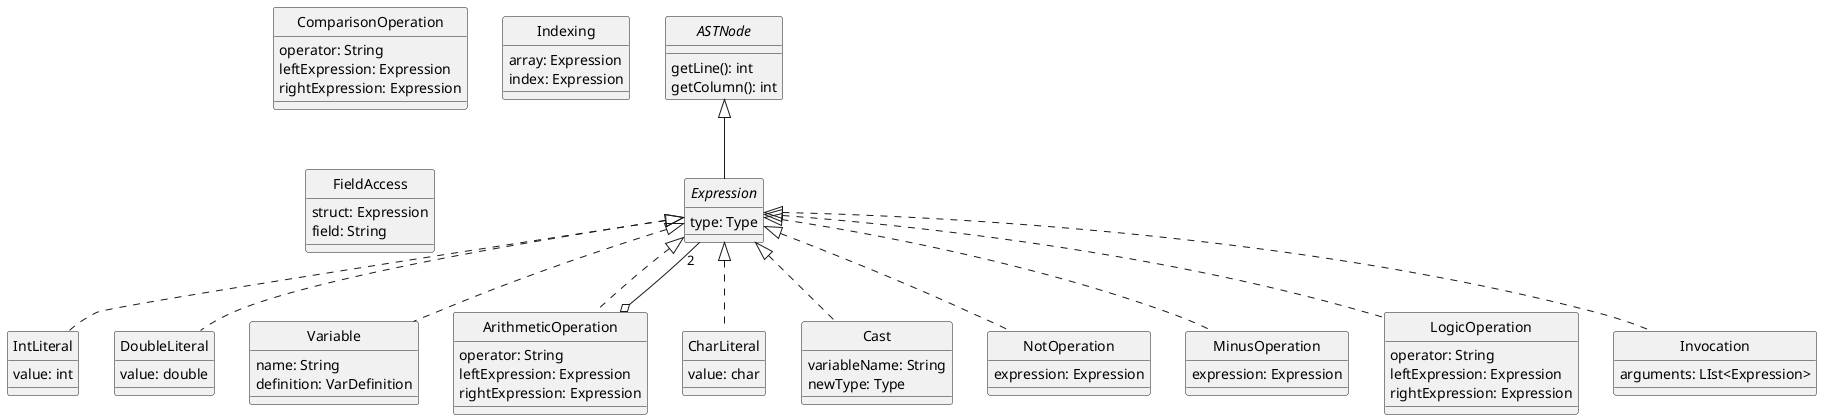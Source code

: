 @startuml Expressions
skinparam style strictuml
skinparam monochrome true


interface ASTNode {
    getLine(): int
    getColumn(): int
}

interface Expression {
    type: Type
}

class IntLiteral {
    value: int
}

class DoubleLiteral {
    value: double
}

class Variable {
    name: String
    definition: VarDefinition
}

class ArithmeticOperation {
    operator: String
    leftExpression: Expression
    rightExpression: Expression
}

class CharLiteral {
    value: char
}

' La conversión explícita a tipos simples se podrá realizar usando la palabra clave as
class Cast {
    variableName: String
    newType: Type   /'Tiene que ser de tipo simple'/
}

class NotOperation {
    ' No necesita especificar el operador
    expression: Expression
}

class MinusOperation {
    ' No necesita especificar el operador
    expression: Expression
}

class LogicOperation {
    operator: String
    leftExpression: Expression
    rightExpression: Expression
}

class ComparisonOperation {
    operator: String
    leftExpression: Expression
    rightExpression: Expression
}

class Invocation {
    arguments: LIst<Expression>
}

class Indexing {
    array: Expression       /'TODO qué tipo es'/
    index: Expression
}

class FieldAccess {
    struct: Expression      /'TODO qué tipo es'/
    field: String
}

ASTNode <|-- Expression
Expression <|.. IntLiteral
Expression <|.. DoubleLiteral
Expression <|.. CharLiteral
Expression <|.. Variable
Expression <|.. NotOperation
Expression <|.. MinusOperation
Expression <|.. LogicOperation
Expression <|.. ArithmeticOperation
Expression <|.. Invocation
Expression <|.. Cast

ArithmeticOperation o-- "2" Expression


@enduml
